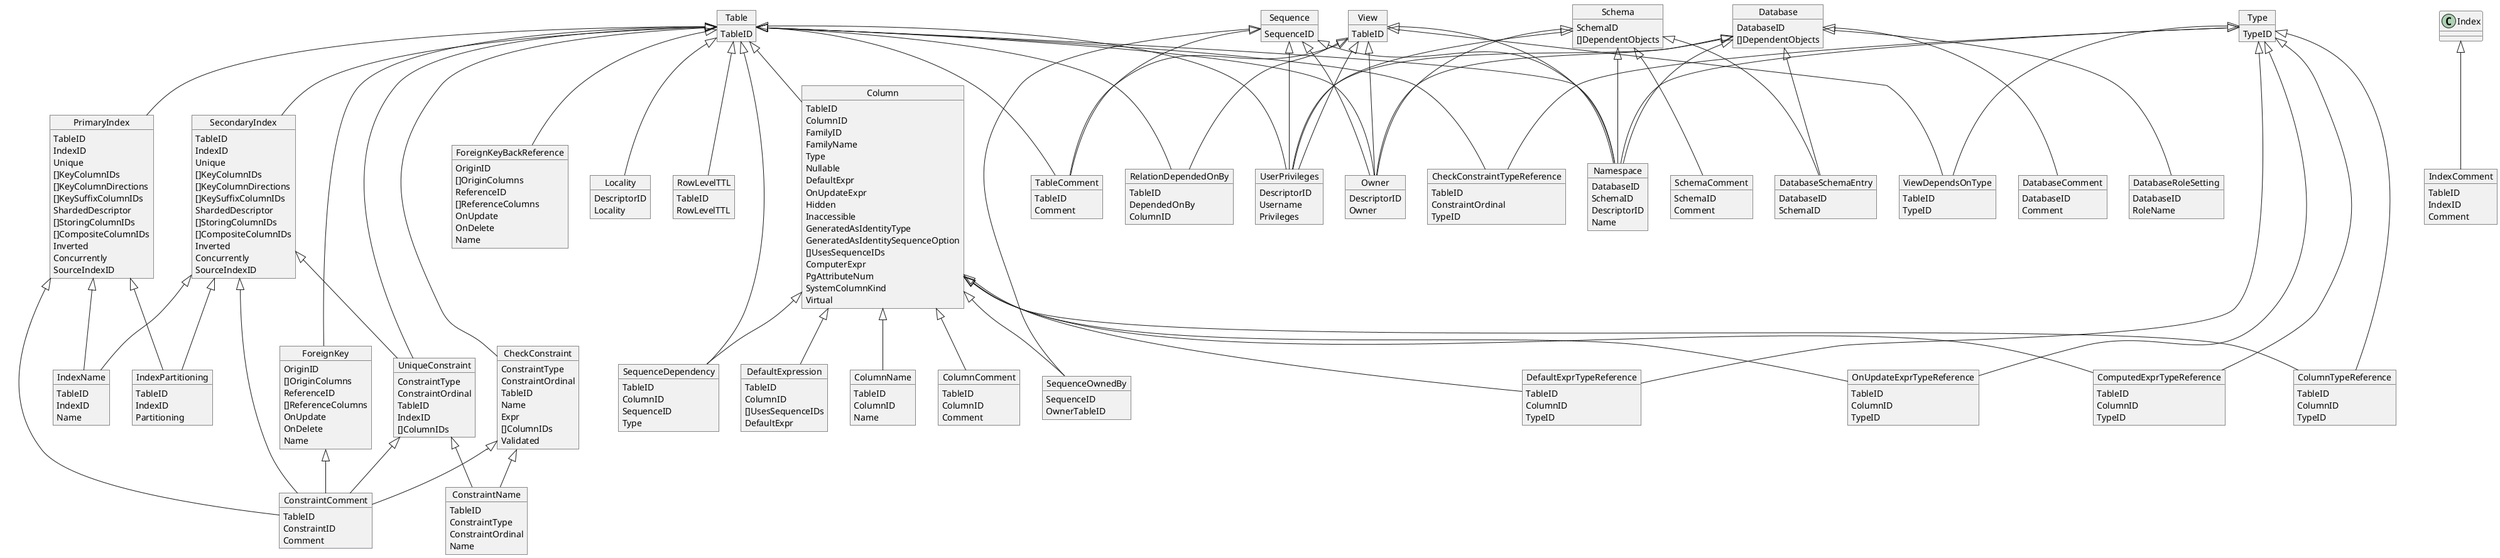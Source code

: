 @startuml
object Column

Column :  TableID
Column :  ColumnID
Column :  FamilyID
Column :  FamilyName
Column :  Type
Column :  Nullable
Column :  DefaultExpr
Column :  OnUpdateExpr
Column :  Hidden
Column :  Inaccessible
Column :  GeneratedAsIdentityType
Column :  GeneratedAsIdentitySequenceOption
Column : []UsesSequenceIDs
Column :  ComputerExpr
Column :  PgAttributeNum
Column :  SystemColumnKind
Column :  Virtual

object PrimaryIndex

PrimaryIndex :  TableID
PrimaryIndex :  IndexID
PrimaryIndex :  Unique
PrimaryIndex : []KeyColumnIDs
PrimaryIndex : []KeyColumnDirections
PrimaryIndex : []KeySuffixColumnIDs
PrimaryIndex :  ShardedDescriptor
PrimaryIndex : []StoringColumnIDs
PrimaryIndex : []CompositeColumnIDs
PrimaryIndex :  Inverted
PrimaryIndex :  Concurrently
PrimaryIndex :  SourceIndexID

object SecondaryIndex

SecondaryIndex :  TableID
SecondaryIndex :  IndexID
SecondaryIndex :  Unique
SecondaryIndex : []KeyColumnIDs
SecondaryIndex : []KeyColumnDirections
SecondaryIndex : []KeySuffixColumnIDs
SecondaryIndex :  ShardedDescriptor
SecondaryIndex : []StoringColumnIDs
SecondaryIndex : []CompositeColumnIDs
SecondaryIndex :  Inverted
SecondaryIndex :  Concurrently
SecondaryIndex :  SourceIndexID

object SequenceDependency

SequenceDependency :  TableID
SequenceDependency :  ColumnID
SequenceDependency :  SequenceID
SequenceDependency :  Type

object UniqueConstraint

UniqueConstraint :  ConstraintType
UniqueConstraint :  ConstraintOrdinal
UniqueConstraint :  TableID
UniqueConstraint :  IndexID
UniqueConstraint : []ColumnIDs

object CheckConstraint

CheckConstraint :  ConstraintType
CheckConstraint :  ConstraintOrdinal
CheckConstraint :  TableID
CheckConstraint :  Name
CheckConstraint :  Expr
CheckConstraint : []ColumnIDs
CheckConstraint :  Validated

object Sequence

Sequence :  SequenceID

object DefaultExpression

DefaultExpression :  TableID
DefaultExpression :  ColumnID
DefaultExpression : []UsesSequenceIDs
DefaultExpression :  DefaultExpr

object View

View :  TableID

object Table

Table :  TableID

object ForeignKey

ForeignKey :  OriginID
ForeignKey : []OriginColumns
ForeignKey :  ReferenceID
ForeignKey : []ReferenceColumns
ForeignKey :  OnUpdate
ForeignKey :  OnDelete
ForeignKey :  Name

object ForeignKeyBackReference

ForeignKeyBackReference :  OriginID
ForeignKeyBackReference : []OriginColumns
ForeignKeyBackReference :  ReferenceID
ForeignKeyBackReference : []ReferenceColumns
ForeignKeyBackReference :  OnUpdate
ForeignKeyBackReference :  OnDelete
ForeignKeyBackReference :  Name

object RelationDependedOnBy

RelationDependedOnBy :  TableID
RelationDependedOnBy :  DependedOnBy
RelationDependedOnBy :  ColumnID

object SequenceOwnedBy

SequenceOwnedBy :  SequenceID
SequenceOwnedBy :  OwnerTableID

object Type

Type :  TypeID

object Schema

Schema :  SchemaID
Schema : []DependentObjects

object Database

Database :  DatabaseID
Database : []DependentObjects

object IndexPartitioning

IndexPartitioning :  TableID
IndexPartitioning :  IndexID
IndexPartitioning :  Partitioning

object Namespace

Namespace :  DatabaseID
Namespace :  SchemaID
Namespace :  DescriptorID
Namespace :  Name

object Owner

Owner :  DescriptorID
Owner :  Owner

object UserPrivileges

UserPrivileges :  DescriptorID
UserPrivileges :  Username
UserPrivileges :  Privileges

object ColumnName

ColumnName :  TableID
ColumnName :  ColumnID
ColumnName :  Name

object Locality

Locality :  DescriptorID
Locality :  Locality

object IndexName

IndexName :  TableID
IndexName :  IndexID
IndexName :  Name

object ConstraintName

ConstraintName :  TableID
ConstraintName :  ConstraintType
ConstraintName :  ConstraintOrdinal
ConstraintName :  Name

object DefaultExprTypeReference

DefaultExprTypeReference :  TableID
DefaultExprTypeReference :  ColumnID
DefaultExprTypeReference :  TypeID

object OnUpdateExprTypeReference

OnUpdateExprTypeReference :  TableID
OnUpdateExprTypeReference :  ColumnID
OnUpdateExprTypeReference :  TypeID

object ComputedExprTypeReference

ComputedExprTypeReference :  TableID
ComputedExprTypeReference :  ColumnID
ComputedExprTypeReference :  TypeID

object ViewDependsOnType

ViewDependsOnType :  TableID
ViewDependsOnType :  TypeID

object ColumnTypeReference

ColumnTypeReference :  TableID
ColumnTypeReference :  ColumnID
ColumnTypeReference :  TypeID

object DatabaseSchemaEntry

DatabaseSchemaEntry :  DatabaseID
DatabaseSchemaEntry :  SchemaID

object CheckConstraintTypeReference

CheckConstraintTypeReference :  TableID
CheckConstraintTypeReference :  ConstraintOrdinal
CheckConstraintTypeReference :  TypeID

object TableComment

TableComment :  TableID
TableComment :  Comment

object DatabaseComment

DatabaseComment :  DatabaseID
DatabaseComment :  Comment

object SchemaComment

SchemaComment :  SchemaID
SchemaComment :  Comment

object IndexComment

IndexComment :  TableID
IndexComment :  IndexID
IndexComment :  Comment

object ColumnComment

ColumnComment :  TableID
ColumnComment :  ColumnID
ColumnComment :  Comment

object ConstraintComment

ConstraintComment :  TableID
ConstraintComment :  ConstraintID
ConstraintComment :  Comment

object DatabaseRoleSetting

DatabaseRoleSetting :  DatabaseID
DatabaseRoleSetting :  RoleName

object RowLevelTTL

RowLevelTTL :  TableID
RowLevelTTL :  RowLevelTTL

Table <|-- Column
Table <|-- PrimaryIndex
Table <|-- SecondaryIndex
Column <|-- SequenceDependency
Table <|-- SequenceDependency
SecondaryIndex <|-- UniqueConstraint
Table <|-- UniqueConstraint
Table <|-- CheckConstraint
Column <|-- DefaultExpression
Table <|-- ForeignKey
Table <|-- ForeignKeyBackReference
Table <|-- RelationDependedOnBy
View <|-- RelationDependedOnBy
Column <|-- SequenceOwnedBy
Sequence <|-- SequenceOwnedBy
PrimaryIndex <|-- IndexPartitioning
SecondaryIndex <|-- IndexPartitioning
Table <|-- Namespace
View <|-- Namespace
Sequence <|-- Namespace
Database <|-- Namespace
Schema <|-- Namespace
Type <|-- Namespace
Table <|-- Owner
View <|-- Owner
Sequence <|-- Owner
Database <|-- Owner
Schema <|-- Owner
Table <|-- UserPrivileges
View <|-- UserPrivileges
Sequence <|-- UserPrivileges
Database <|-- UserPrivileges
Schema <|-- UserPrivileges
Column <|-- ColumnName
Table <|-- Locality
PrimaryIndex <|-- IndexName
SecondaryIndex <|-- IndexName
UniqueConstraint <|-- ConstraintName
CheckConstraint <|-- ConstraintName
Column <|-- DefaultExprTypeReference
Type <|-- DefaultExprTypeReference
Column <|-- OnUpdateExprTypeReference
Type <|-- OnUpdateExprTypeReference
Column <|-- ComputedExprTypeReference
Type <|-- ComputedExprTypeReference
View <|-- ViewDependsOnType
Type <|-- ViewDependsOnType
Column <|-- ColumnTypeReference
Type <|-- ColumnTypeReference
Database <|-- DatabaseSchemaEntry
Schema <|-- DatabaseSchemaEntry
Table <|-- CheckConstraintTypeReference
Type <|-- CheckConstraintTypeReference
Table <|-- TableComment
View <|-- TableComment
Sequence <|-- TableComment
Database <|-- DatabaseComment
Schema <|-- SchemaComment
Index <|-- IndexComment
Column <|-- ColumnComment
PrimaryIndex <|-- ConstraintComment
SecondaryIndex <|-- ConstraintComment
ForeignKey <|-- ConstraintComment
UniqueConstraint <|-- ConstraintComment
CheckConstraint <|-- ConstraintComment
Database <|-- DatabaseRoleSetting
Table <|-- RowLevelTTL
@enduml
